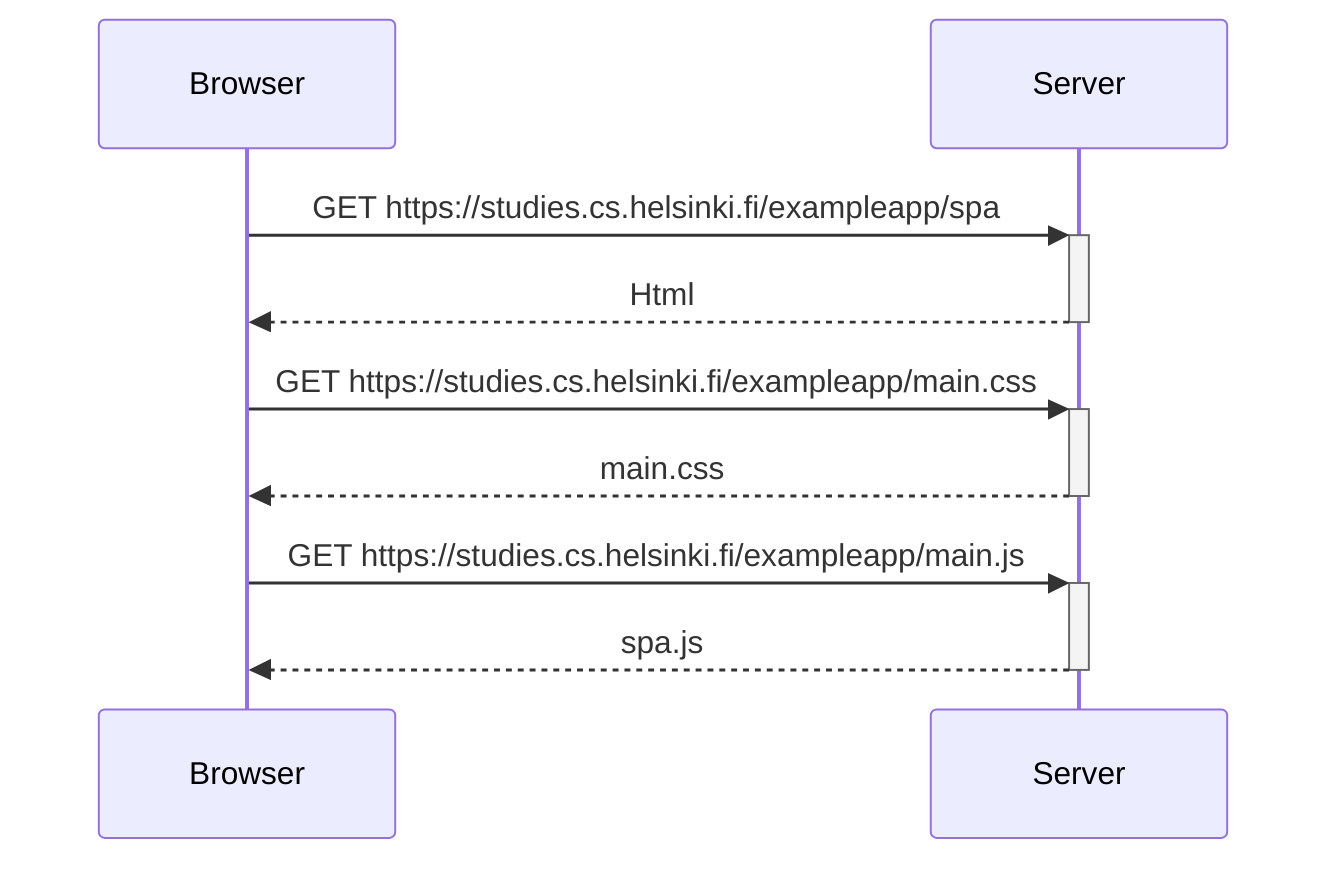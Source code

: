 sequenceDiagram
    Browser->>+Server: GET https://studies.cs.helsinki.fi/exampleapp/spa
    Server-->>-Browser: Html 
    Browser->>+Server: GET https://studies.cs.helsinki.fi/exampleapp/main.css
    Server-->>-Browser: main.css
    Browser->>+Server: GET https://studies.cs.helsinki.fi/exampleapp/main.js
    Server-->>-Browser: spa.js